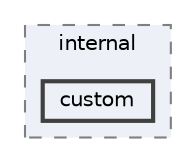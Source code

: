 digraph "googletest/googletest/include/gtest/internal/custom"
{
 // LATEX_PDF_SIZE
  bgcolor="transparent";
  edge [fontname=Helvetica,fontsize=10,labelfontname=Helvetica,labelfontsize=10];
  node [fontname=Helvetica,fontsize=10,shape=box,height=0.2,width=0.4];
  compound=true
  subgraph clusterdir_79ae9c56883535016d82dfa22592a52d {
    graph [ bgcolor="#edf0f7", pencolor="grey50", label="internal", fontname=Helvetica,fontsize=10 style="filled,dashed", URL="dir_79ae9c56883535016d82dfa22592a52d.html",tooltip=""]
  dir_6172dfce0cec09f16503358f08ee2212 [label="custom", fillcolor="#edf0f7", color="grey25", style="filled,bold", URL="dir_6172dfce0cec09f16503358f08ee2212.html",tooltip=""];
  }
}
